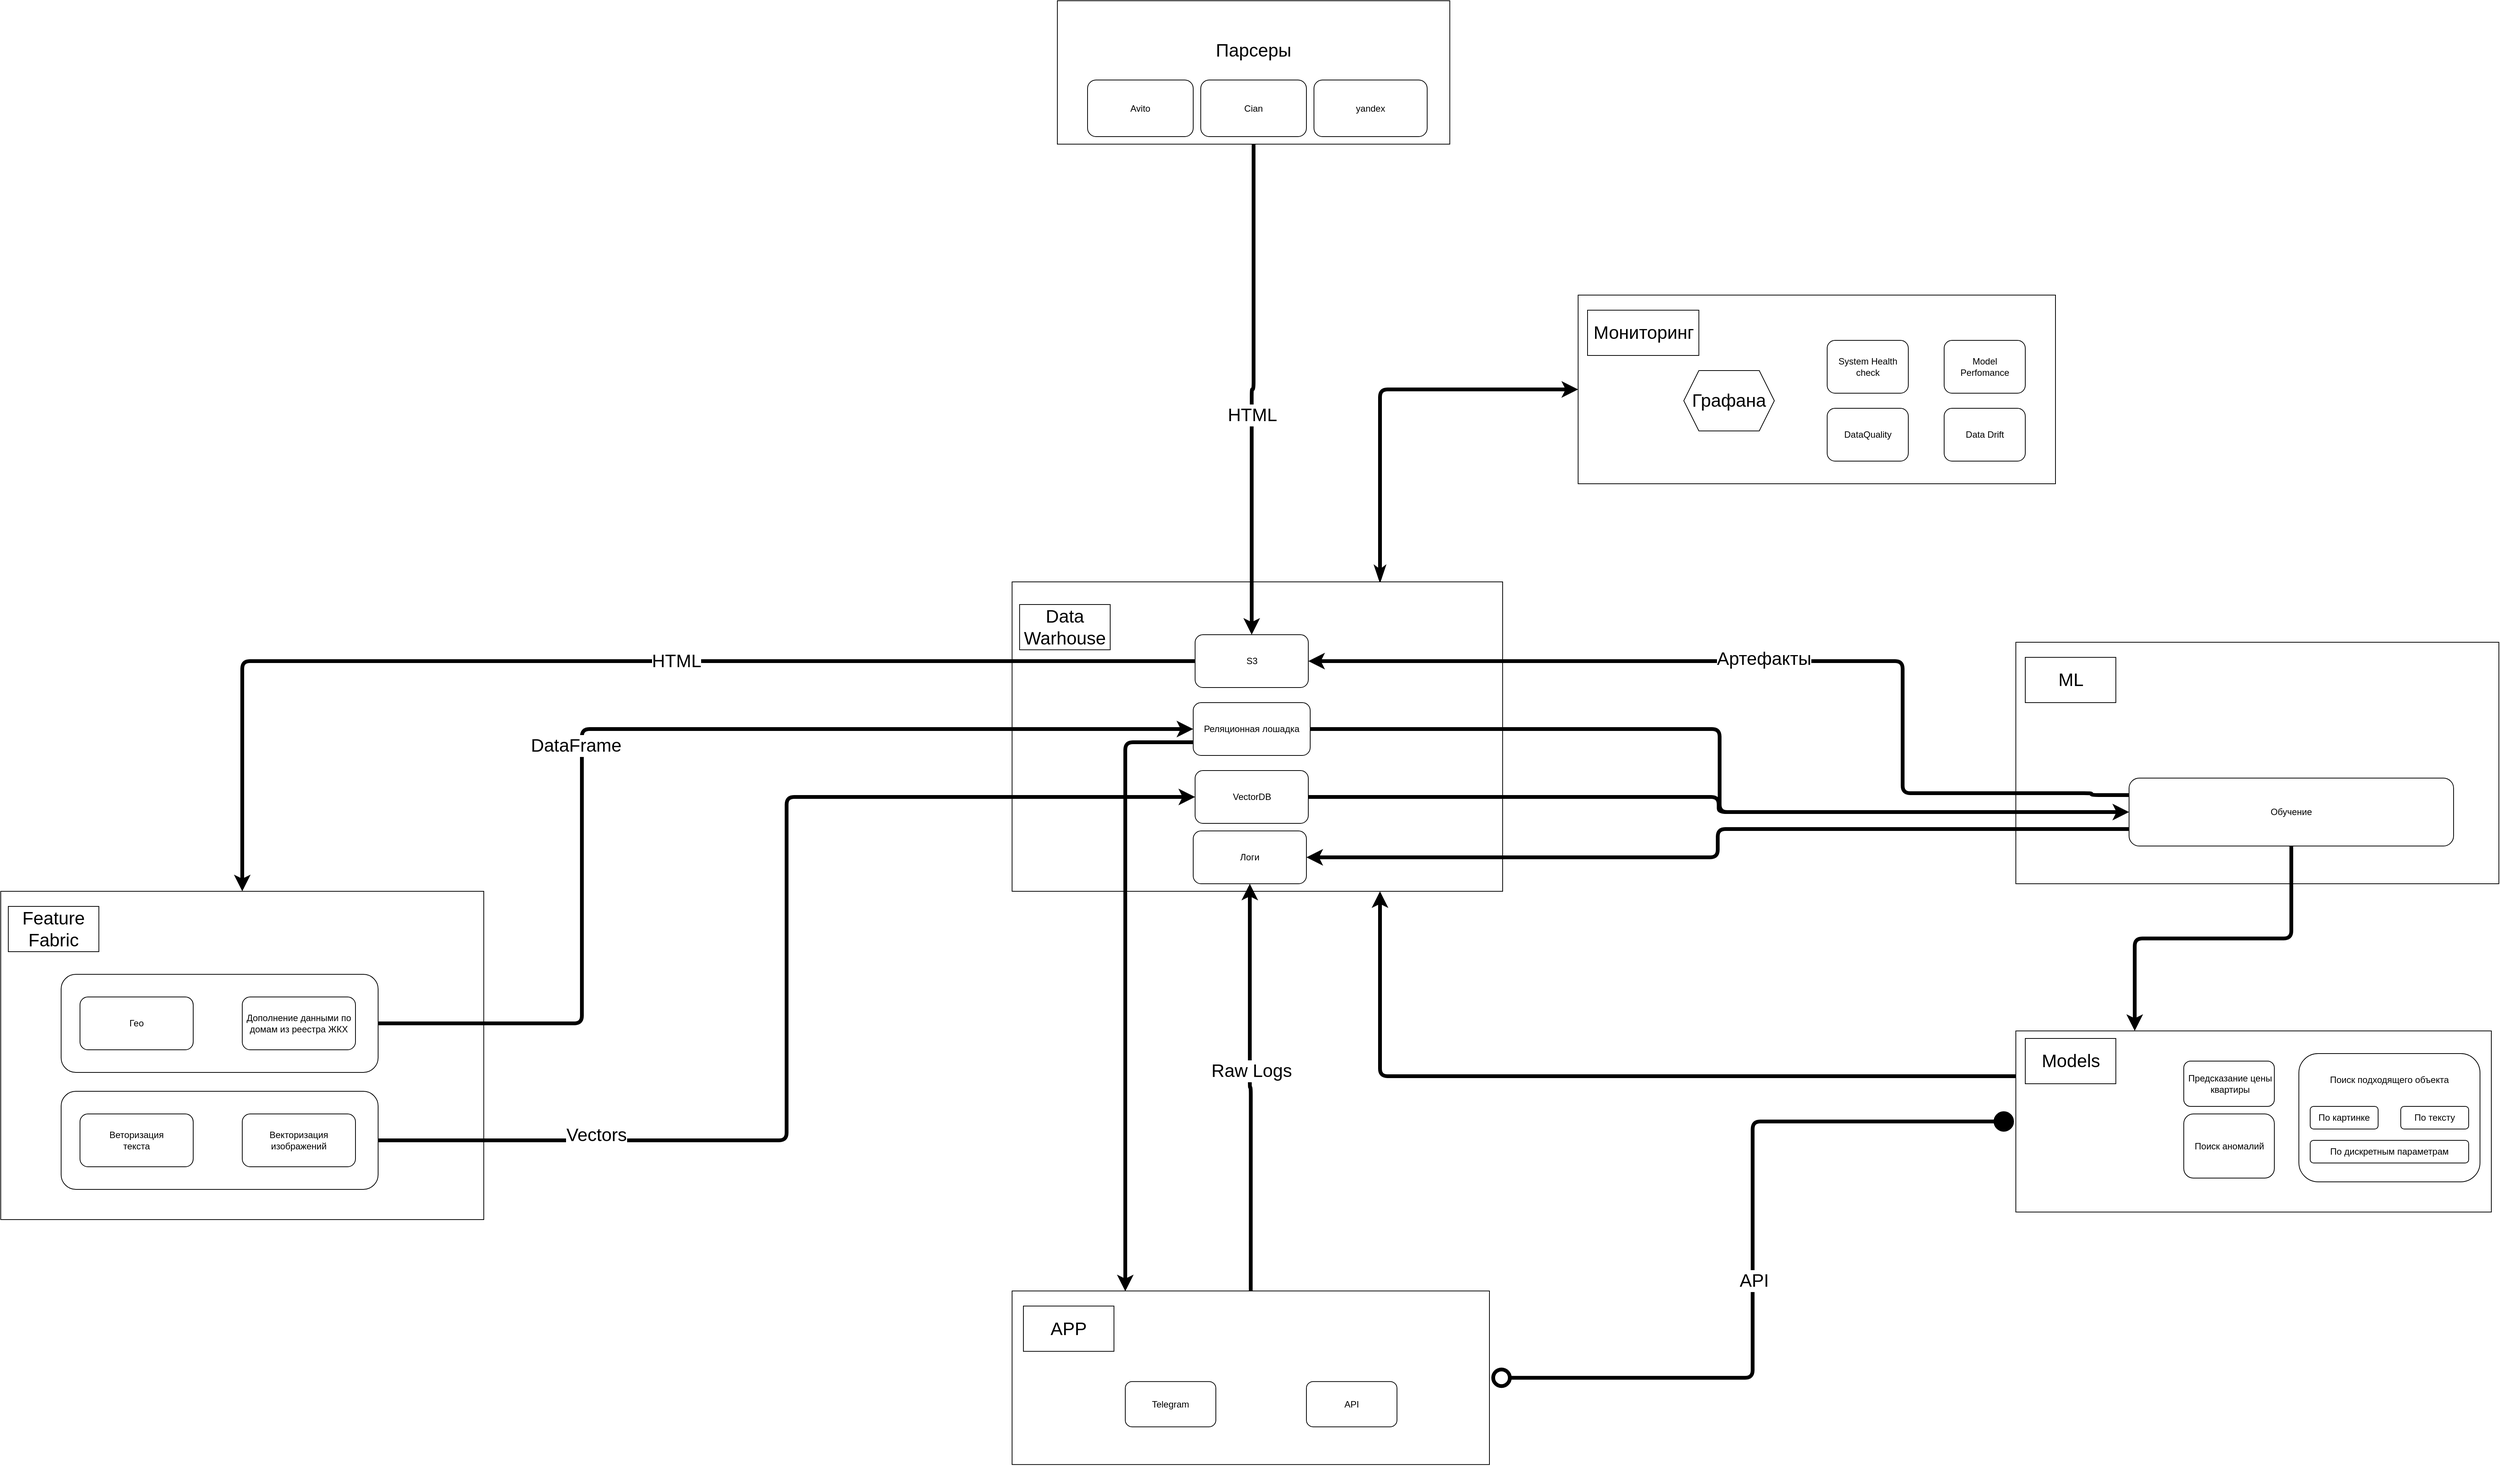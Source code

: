 <mxfile>
    <diagram id="0-qSzlRTfHiEZyhpgsYa" name="Page-1">
        <mxGraphModel dx="3870" dy="2510" grid="1" gridSize="10" guides="1" tooltips="1" connect="1" arrows="1" fold="1" page="1" pageScale="1" pageWidth="1200" pageHeight="1920" math="0" shadow="0">
            <root>
                <mxCell id="0"/>
                <mxCell id="1" parent="0"/>
                <mxCell id="56" value="" style="rounded=0;whiteSpace=wrap;html=1;" parent="1" vertex="1">
                    <mxGeometry x="740" y="1750" width="640" height="435" as="geometry"/>
                </mxCell>
                <mxCell id="79" value="" style="rounded=1;whiteSpace=wrap;html=1;fontSize=24;" parent="1" vertex="1">
                    <mxGeometry x="820" y="1860" width="420" height="130" as="geometry"/>
                </mxCell>
                <mxCell id="71" value="" style="rounded=1;whiteSpace=wrap;html=1;fontSize=24;" parent="1" vertex="1">
                    <mxGeometry x="820" y="2015" width="420" height="130" as="geometry"/>
                </mxCell>
                <mxCell id="121" style="edgeStyle=orthogonalEdgeStyle;html=1;exitX=0.75;exitY=0;exitDx=0;exitDy=0;entryX=0;entryY=0.5;entryDx=0;entryDy=0;strokeWidth=5;fontSize=24;startArrow=classicThin;startFill=1;" parent="1" source="7" target="95" edge="1">
                    <mxGeometry relative="1" as="geometry"/>
                </mxCell>
                <mxCell id="7" value="&lt;span style=&quot;font-size: 24px;&quot;&gt;&lt;br&gt;&lt;/span&gt;" style="rounded=0;whiteSpace=wrap;html=1;" parent="1" vertex="1">
                    <mxGeometry x="2080" y="1340" width="650" height="410" as="geometry"/>
                </mxCell>
                <mxCell id="6" value="&lt;font style=&quot;font-size: 24px;&quot;&gt;Парсеры&lt;/font&gt;&lt;br&gt;&lt;br&gt;&lt;br&gt;&lt;br&gt;&lt;br&gt;" style="rounded=0;whiteSpace=wrap;html=1;" parent="1" vertex="1">
                    <mxGeometry x="2140" y="570" width="520" height="190" as="geometry"/>
                </mxCell>
                <mxCell id="2" value="Avito" style="rounded=1;whiteSpace=wrap;html=1;" parent="1" vertex="1">
                    <mxGeometry x="2180" y="675" width="140" height="75" as="geometry"/>
                </mxCell>
                <mxCell id="3" value="Cian" style="rounded=1;whiteSpace=wrap;html=1;" parent="1" vertex="1">
                    <mxGeometry x="2330" y="675" width="140" height="75" as="geometry"/>
                </mxCell>
                <mxCell id="4" value="yandex" style="rounded=1;whiteSpace=wrap;html=1;" parent="1" vertex="1">
                    <mxGeometry x="2480" y="675" width="150" height="75" as="geometry"/>
                </mxCell>
                <mxCell id="51" style="edgeStyle=orthogonalEdgeStyle;html=1;entryX=1;entryY=0.5;entryDx=0;entryDy=0;strokeColor=default;strokeWidth=5;fontSize=24;startArrow=circle;startFill=1;endArrow=circle;endFill=0;" parent="1" source="14" target="19" edge="1">
                    <mxGeometry relative="1" as="geometry"/>
                </mxCell>
                <mxCell id="114" value="API" style="edgeLabel;html=1;align=center;verticalAlign=middle;resizable=0;points=[];fontSize=24;" parent="51" vertex="1" connectable="0">
                    <mxGeometry x="0.078" y="1" relative="1" as="geometry">
                        <mxPoint as="offset"/>
                    </mxGeometry>
                </mxCell>
                <mxCell id="123" style="edgeStyle=orthogonalEdgeStyle;html=1;exitX=0;exitY=0.25;exitDx=0;exitDy=0;strokeWidth=5;entryX=0.75;entryY=1;entryDx=0;entryDy=0;" edge="1" parent="1" source="14" target="7">
                    <mxGeometry relative="1" as="geometry">
                        <mxPoint x="3040" y="1830" as="targetPoint"/>
                    </mxGeometry>
                </mxCell>
                <mxCell id="14" value="&lt;span style=&quot;font-size: 24px;&quot;&gt;&lt;br&gt;&lt;/span&gt;" style="rounded=0;whiteSpace=wrap;html=1;" parent="1" vertex="1">
                    <mxGeometry x="3410" y="1935" width="630" height="240" as="geometry"/>
                </mxCell>
                <mxCell id="15" value="&lt;div style=&quot;text-align: center;&quot;&gt;&lt;span style=&quot;background-color: initial;&quot;&gt;Предсказание цены квартиры&lt;/span&gt;&lt;br&gt;&lt;/div&gt;" style="rounded=1;whiteSpace=wrap;html=1;align=left;" parent="1" vertex="1">
                    <mxGeometry x="3632.5" y="1975" width="120" height="60" as="geometry"/>
                </mxCell>
                <mxCell id="52" style="edgeStyle=orthogonalEdgeStyle;html=1;entryX=0.5;entryY=1;entryDx=0;entryDy=0;strokeColor=default;strokeWidth=5;fontSize=24;startArrow=none;startFill=0;exitX=0.5;exitY=0;exitDx=0;exitDy=0;" parent="1" source="19" target="102" edge="1">
                    <mxGeometry relative="1" as="geometry">
                        <mxPoint x="2400" y="2060" as="targetPoint"/>
                    </mxGeometry>
                </mxCell>
                <mxCell id="111" value="Raw Logs" style="edgeLabel;html=1;align=center;verticalAlign=middle;resizable=0;points=[];fontSize=24;" parent="52" vertex="1" connectable="0">
                    <mxGeometry x="0.083" y="-1" relative="1" as="geometry">
                        <mxPoint x="1" as="offset"/>
                    </mxGeometry>
                </mxCell>
                <mxCell id="19" value="&lt;span style=&quot;font-size: 24px;&quot;&gt;&lt;br&gt;&lt;/span&gt;" style="rounded=0;whiteSpace=wrap;html=1;" parent="1" vertex="1">
                    <mxGeometry x="2080" y="2279.57" width="632.5" height="230" as="geometry"/>
                </mxCell>
                <mxCell id="20" value="Telegram" style="rounded=1;whiteSpace=wrap;html=1;" parent="1" vertex="1">
                    <mxGeometry x="2230" y="2399.57" width="120" height="60" as="geometry"/>
                </mxCell>
                <mxCell id="21" value="API" style="rounded=1;whiteSpace=wrap;html=1;" parent="1" vertex="1">
                    <mxGeometry x="2470" y="2399.57" width="120" height="60" as="geometry"/>
                </mxCell>
                <mxCell id="27" style="edgeStyle=orthogonalEdgeStyle;html=1;entryX=0.5;entryY=0;entryDx=0;entryDy=0;strokeWidth=5;fontSize=24;exitX=0.5;exitY=1;exitDx=0;exitDy=0;" parent="1" source="6" target="69" edge="1">
                    <mxGeometry relative="1" as="geometry">
                        <mxPoint x="2410.04" y="570" as="sourcePoint"/>
                        <mxPoint x="2400" y="1000" as="targetPoint"/>
                    </mxGeometry>
                </mxCell>
                <mxCell id="82" value="HTML" style="edgeLabel;html=1;align=center;verticalAlign=middle;resizable=0;points=[];fontSize=24;" parent="27" vertex="1" connectable="0">
                    <mxGeometry x="0.106" relative="1" as="geometry">
                        <mxPoint as="offset"/>
                    </mxGeometry>
                </mxCell>
                <mxCell id="106" style="edgeStyle=orthogonalEdgeStyle;html=1;strokeColor=default;strokeWidth=5;fontSize=24;startArrow=none;startFill=0;entryX=0;entryY=0.5;entryDx=0;entryDy=0;" parent="1" source="30" target="89" edge="1">
                    <mxGeometry relative="1" as="geometry">
                        <mxPoint x="2910" y="1720" as="targetPoint"/>
                    </mxGeometry>
                </mxCell>
                <mxCell id="30" value="VectorDB" style="rounded=1;whiteSpace=wrap;html=1;" parent="1" vertex="1">
                    <mxGeometry x="2322.5" y="1590" width="150" height="70" as="geometry"/>
                </mxCell>
                <mxCell id="122" style="edgeStyle=orthogonalEdgeStyle;html=1;exitX=0;exitY=0.75;exitDx=0;exitDy=0;strokeWidth=5;" edge="1" parent="1" source="32">
                    <mxGeometry relative="1" as="geometry">
                        <mxPoint x="2230" y="2280" as="targetPoint"/>
                        <Array as="points">
                            <mxPoint x="2230" y="1553"/>
                        </Array>
                    </mxGeometry>
                </mxCell>
                <mxCell id="32" value="Реляционная лошадка" style="rounded=1;whiteSpace=wrap;html=1;" parent="1" vertex="1">
                    <mxGeometry x="2320" y="1500" width="155" height="70" as="geometry"/>
                </mxCell>
                <mxCell id="43" value="&lt;div style=&quot;&quot;&gt;&lt;span style=&quot;background-color: initial;&quot;&gt;Поиск подходящего объекта&lt;/span&gt;&lt;/div&gt;&lt;div style=&quot;&quot;&gt;&lt;span style=&quot;background-color: initial;&quot;&gt;&lt;br&gt;&lt;/span&gt;&lt;/div&gt;&lt;div style=&quot;&quot;&gt;&lt;span style=&quot;background-color: initial;&quot;&gt;&lt;br&gt;&lt;/span&gt;&lt;/div&gt;&lt;div style=&quot;&quot;&gt;&lt;span style=&quot;background-color: initial;&quot;&gt;&lt;br&gt;&lt;/span&gt;&lt;/div&gt;&lt;div style=&quot;&quot;&gt;&lt;span style=&quot;background-color: initial;&quot;&gt;&lt;br&gt;&lt;/span&gt;&lt;/div&gt;&lt;div style=&quot;&quot;&gt;&lt;span style=&quot;background-color: initial;&quot;&gt;&lt;br&gt;&lt;/span&gt;&lt;/div&gt;&lt;div style=&quot;&quot;&gt;&lt;span style=&quot;background-color: initial;&quot;&gt;&lt;br&gt;&lt;/span&gt;&lt;/div&gt;&lt;div style=&quot;&quot;&gt;&lt;span style=&quot;background-color: initial;&quot;&gt;&lt;br&gt;&lt;/span&gt;&lt;/div&gt;" style="rounded=1;whiteSpace=wrap;html=1;align=center;" parent="1" vertex="1">
                    <mxGeometry x="3785" y="1965" width="240" height="170" as="geometry"/>
                </mxCell>
                <mxCell id="44" value="&lt;div style=&quot;&quot;&gt;По картинке&lt;/div&gt;" style="rounded=1;whiteSpace=wrap;html=1;align=center;" parent="1" vertex="1">
                    <mxGeometry x="3800" y="2035" width="90" height="30" as="geometry"/>
                </mxCell>
                <mxCell id="45" value="&lt;div style=&quot;&quot;&gt;По тексту&lt;/div&gt;" style="rounded=1;whiteSpace=wrap;html=1;align=center;" parent="1" vertex="1">
                    <mxGeometry x="3920" y="2035" width="90" height="30" as="geometry"/>
                </mxCell>
                <mxCell id="46" value="&lt;div style=&quot;&quot;&gt;По дискретным параметрам&lt;/div&gt;" style="rounded=1;whiteSpace=wrap;html=1;align=center;" parent="1" vertex="1">
                    <mxGeometry x="3800" y="2080" width="210" height="30" as="geometry"/>
                </mxCell>
                <mxCell id="49" value="Поиск аномалий" style="rounded=1;whiteSpace=wrap;html=1;align=center;" parent="1" vertex="1">
                    <mxGeometry x="3632.5" y="2045" width="120" height="85" as="geometry"/>
                </mxCell>
                <mxCell id="67" style="edgeStyle=orthogonalEdgeStyle;html=1;entryX=0;entryY=0.5;entryDx=0;entryDy=0;strokeColor=default;strokeWidth=5;fontSize=24;startArrow=none;startFill=0;exitX=1;exitY=0.5;exitDx=0;exitDy=0;" parent="1" source="71" target="30" edge="1">
                    <mxGeometry relative="1" as="geometry"/>
                </mxCell>
                <mxCell id="85" value="Vectors" style="edgeLabel;html=1;align=center;verticalAlign=middle;resizable=0;points=[];fontSize=24;" parent="67" vertex="1" connectable="0">
                    <mxGeometry x="-0.624" y="7" relative="1" as="geometry">
                        <mxPoint as="offset"/>
                    </mxGeometry>
                </mxCell>
                <mxCell id="58" value="Feature Fabric" style="whiteSpace=wrap;html=1;fontSize=24;" parent="1" vertex="1">
                    <mxGeometry x="750" y="1770" width="120" height="60" as="geometry"/>
                </mxCell>
                <mxCell id="59" value="Data&lt;br&gt;Warhouse" style="whiteSpace=wrap;html=1;fontSize=24;" parent="1" vertex="1">
                    <mxGeometry x="2090" y="1370" width="120" height="60" as="geometry"/>
                </mxCell>
                <mxCell id="60" value="Models" style="whiteSpace=wrap;html=1;fontSize=24;" parent="1" vertex="1">
                    <mxGeometry x="3422.5" y="1945" width="120" height="60" as="geometry"/>
                </mxCell>
                <mxCell id="61" value="APP" style="whiteSpace=wrap;html=1;fontSize=24;" parent="1" vertex="1">
                    <mxGeometry x="2095" y="2299.57" width="120" height="60" as="geometry"/>
                </mxCell>
                <mxCell id="62" value="Веторизация&lt;br&gt;текста" style="rounded=1;whiteSpace=wrap;html=1;" parent="1" vertex="1">
                    <mxGeometry x="845" y="2045" width="150" height="70" as="geometry"/>
                </mxCell>
                <mxCell id="63" value="Гео" style="rounded=1;whiteSpace=wrap;html=1;" parent="1" vertex="1">
                    <mxGeometry x="845" y="1890" width="150" height="70" as="geometry"/>
                </mxCell>
                <mxCell id="65" value="Дополнение данными по домам из реестра ЖКХ" style="rounded=1;whiteSpace=wrap;html=1;" parent="1" vertex="1">
                    <mxGeometry x="1060" y="1890" width="150" height="70" as="geometry"/>
                </mxCell>
                <mxCell id="66" value="Векторизация изображений" style="rounded=1;whiteSpace=wrap;html=1;" parent="1" vertex="1">
                    <mxGeometry x="1060" y="2045" width="150" height="70" as="geometry"/>
                </mxCell>
                <mxCell id="75" style="edgeStyle=orthogonalEdgeStyle;html=1;entryX=0.5;entryY=0;entryDx=0;entryDy=0;strokeColor=default;strokeWidth=5;fontSize=24;startArrow=none;startFill=0;" parent="1" source="69" target="56" edge="1">
                    <mxGeometry relative="1" as="geometry"/>
                </mxCell>
                <mxCell id="83" value="HTML" style="edgeLabel;html=1;align=center;verticalAlign=middle;resizable=0;points=[];fontSize=24;" parent="75" vertex="1" connectable="0">
                    <mxGeometry x="-0.122" relative="1" as="geometry">
                        <mxPoint as="offset"/>
                    </mxGeometry>
                </mxCell>
                <mxCell id="69" value="S3" style="rounded=1;whiteSpace=wrap;html=1;" parent="1" vertex="1">
                    <mxGeometry x="2322.5" y="1410" width="150" height="70" as="geometry"/>
                </mxCell>
                <mxCell id="70" value="" style="rounded=0;whiteSpace=wrap;html=1;" parent="1" vertex="1">
                    <mxGeometry x="3410" y="1420" width="640" height="320" as="geometry"/>
                </mxCell>
                <mxCell id="77" style="edgeStyle=orthogonalEdgeStyle;html=1;entryX=0;entryY=0.5;entryDx=0;entryDy=0;strokeColor=default;strokeWidth=5;fontSize=24;startArrow=none;startFill=0;exitX=1;exitY=0.5;exitDx=0;exitDy=0;" parent="1" source="79" target="32" edge="1">
                    <mxGeometry relative="1" as="geometry">
                        <mxPoint x="1720" y="1575.75" as="sourcePoint"/>
                        <Array as="points">
                            <mxPoint x="1510" y="1925"/>
                            <mxPoint x="1510" y="1535"/>
                        </Array>
                    </mxGeometry>
                </mxCell>
                <mxCell id="86" value="DataFrame" style="edgeLabel;html=1;align=center;verticalAlign=middle;resizable=0;points=[];fontSize=24;" parent="77" vertex="1" connectable="0">
                    <mxGeometry x="-0.131" y="8" relative="1" as="geometry">
                        <mxPoint as="offset"/>
                    </mxGeometry>
                </mxCell>
                <mxCell id="88" value="ML" style="whiteSpace=wrap;html=1;fontSize=24;" parent="1" vertex="1">
                    <mxGeometry x="3422.5" y="1440" width="120" height="60" as="geometry"/>
                </mxCell>
                <mxCell id="100" style="edgeStyle=orthogonalEdgeStyle;html=1;entryX=0.25;entryY=0;entryDx=0;entryDy=0;strokeColor=default;strokeWidth=5;fontSize=24;startArrow=none;startFill=0;" parent="1" source="89" target="14" edge="1">
                    <mxGeometry relative="1" as="geometry"/>
                </mxCell>
                <mxCell id="118" style="edgeStyle=orthogonalEdgeStyle;html=1;exitX=0;exitY=0.75;exitDx=0;exitDy=0;entryX=1;entryY=0.5;entryDx=0;entryDy=0;strokeWidth=5;" parent="1" source="89" target="102" edge="1">
                    <mxGeometry relative="1" as="geometry">
                        <mxPoint x="3070" y="1750" as="targetPoint"/>
                    </mxGeometry>
                </mxCell>
                <mxCell id="89" value="Обучение" style="rounded=1;whiteSpace=wrap;html=1;" parent="1" vertex="1">
                    <mxGeometry x="3560" y="1600" width="430" height="90" as="geometry"/>
                </mxCell>
                <mxCell id="101" style="edgeStyle=orthogonalEdgeStyle;html=1;entryX=1;entryY=0.5;entryDx=0;entryDy=0;strokeColor=default;strokeWidth=5;fontSize=24;startArrow=none;startFill=0;exitX=0;exitY=0.25;exitDx=0;exitDy=0;" parent="1" source="89" target="69" edge="1">
                    <mxGeometry relative="1" as="geometry">
                        <Array as="points">
                            <mxPoint x="3510" y="1622"/>
                            <mxPoint x="3510" y="1620"/>
                            <mxPoint x="3260" y="1620"/>
                            <mxPoint x="3260" y="1445"/>
                        </Array>
                        <mxPoint x="3560" y="1520" as="sourcePoint"/>
                    </mxGeometry>
                </mxCell>
                <mxCell id="120" value="&lt;font style=&quot;font-size: 24px;&quot;&gt;Артефакты&lt;/font&gt;" style="edgeLabel;html=1;align=center;verticalAlign=middle;resizable=0;points=[];fontSize=11;" parent="101" vertex="1" connectable="0">
                    <mxGeometry x="0.047" y="-3" relative="1" as="geometry">
                        <mxPoint as="offset"/>
                    </mxGeometry>
                </mxCell>
                <mxCell id="95" value="" style="rounded=0;whiteSpace=wrap;html=1;" parent="1" vertex="1">
                    <mxGeometry x="2830" y="960" width="632.5" height="250" as="geometry"/>
                </mxCell>
                <mxCell id="96" value="Мониторинг" style="whiteSpace=wrap;html=1;fontSize=24;" parent="1" vertex="1">
                    <mxGeometry x="2842.5" y="980" width="147.5" height="60" as="geometry"/>
                </mxCell>
                <mxCell id="97" value="Model&lt;br&gt;Perfomance" style="rounded=1;whiteSpace=wrap;html=1;" parent="1" vertex="1">
                    <mxGeometry x="3315" y="1020" width="107.5" height="70" as="geometry"/>
                </mxCell>
                <mxCell id="102" value="Логи" style="rounded=1;whiteSpace=wrap;html=1;" parent="1" vertex="1">
                    <mxGeometry x="2320" y="1670" width="150" height="70" as="geometry"/>
                </mxCell>
                <mxCell id="103" value="DataQuality" style="rounded=1;whiteSpace=wrap;html=1;" parent="1" vertex="1">
                    <mxGeometry x="3160" y="1110" width="107.5" height="70" as="geometry"/>
                </mxCell>
                <mxCell id="104" value="Data Drift" style="rounded=1;whiteSpace=wrap;html=1;" parent="1" vertex="1">
                    <mxGeometry x="3315" y="1110" width="107.5" height="70" as="geometry"/>
                </mxCell>
                <mxCell id="105" style="edgeStyle=orthogonalEdgeStyle;html=1;entryX=0;entryY=0.5;entryDx=0;entryDy=0;strokeColor=default;strokeWidth=5;fontSize=24;startArrow=none;startFill=0;" parent="1" source="32" target="89" edge="1">
                    <mxGeometry relative="1" as="geometry"/>
                </mxCell>
                <mxCell id="109" value="System Health check" style="rounded=1;whiteSpace=wrap;html=1;" parent="1" vertex="1">
                    <mxGeometry x="3160" y="1020" width="107.5" height="70" as="geometry"/>
                </mxCell>
                <mxCell id="116" value="Графана" style="shape=hexagon;perimeter=hexagonPerimeter2;whiteSpace=wrap;html=1;fixedSize=1;fontSize=24;" parent="1" vertex="1">
                    <mxGeometry x="2970" y="1060" width="120" height="80" as="geometry"/>
                </mxCell>
            </root>
        </mxGraphModel>
    </diagram>
</mxfile>